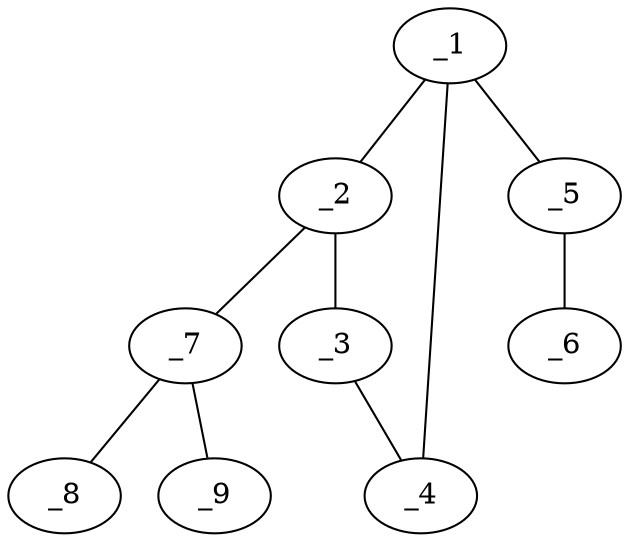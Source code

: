 graph molid668362 {
	_1	 [charge=0,
		chem=1,
		symbol="C  ",
		x="2.866",
		y="-0.0366"];
	_2	 [charge=0,
		chem=1,
		symbol="C  ",
		x="3.5731",
		y="0.6705"];
	_1 -- _2	 [valence=1];
	_4	 [charge=0,
		chem=1,
		symbol="C  ",
		x="2.1589",
		y="0.6705"];
	_1 -- _4	 [valence=1];
	_5	 [charge=0,
		chem=1,
		symbol="C  ",
		x="2.866",
		y="-1.0366"];
	_1 -- _5	 [valence=2];
	_3	 [charge=0,
		chem=4,
		symbol="N  ",
		x="2.866",
		y="1.3776"];
	_2 -- _3	 [valence=1];
	_7	 [charge=0,
		chem=1,
		symbol="C  ",
		x="4.5731",
		y="0.6705"];
	_2 -- _7	 [valence=1];
	_3 -- _4	 [valence=1];
	_6	 [charge=0,
		chem=1,
		symbol="C  ",
		x=2,
		y="-1.5366"];
	_5 -- _6	 [valence=1];
	_8	 [charge=0,
		chem=2,
		symbol="O  ",
		x="5.0731",
		y="1.5366"];
	_7 -- _8	 [valence=2];
	_9	 [charge=0,
		chem=2,
		symbol="O  ",
		x="5.0731",
		y="-0.1955"];
	_7 -- _9	 [valence=1];
}
